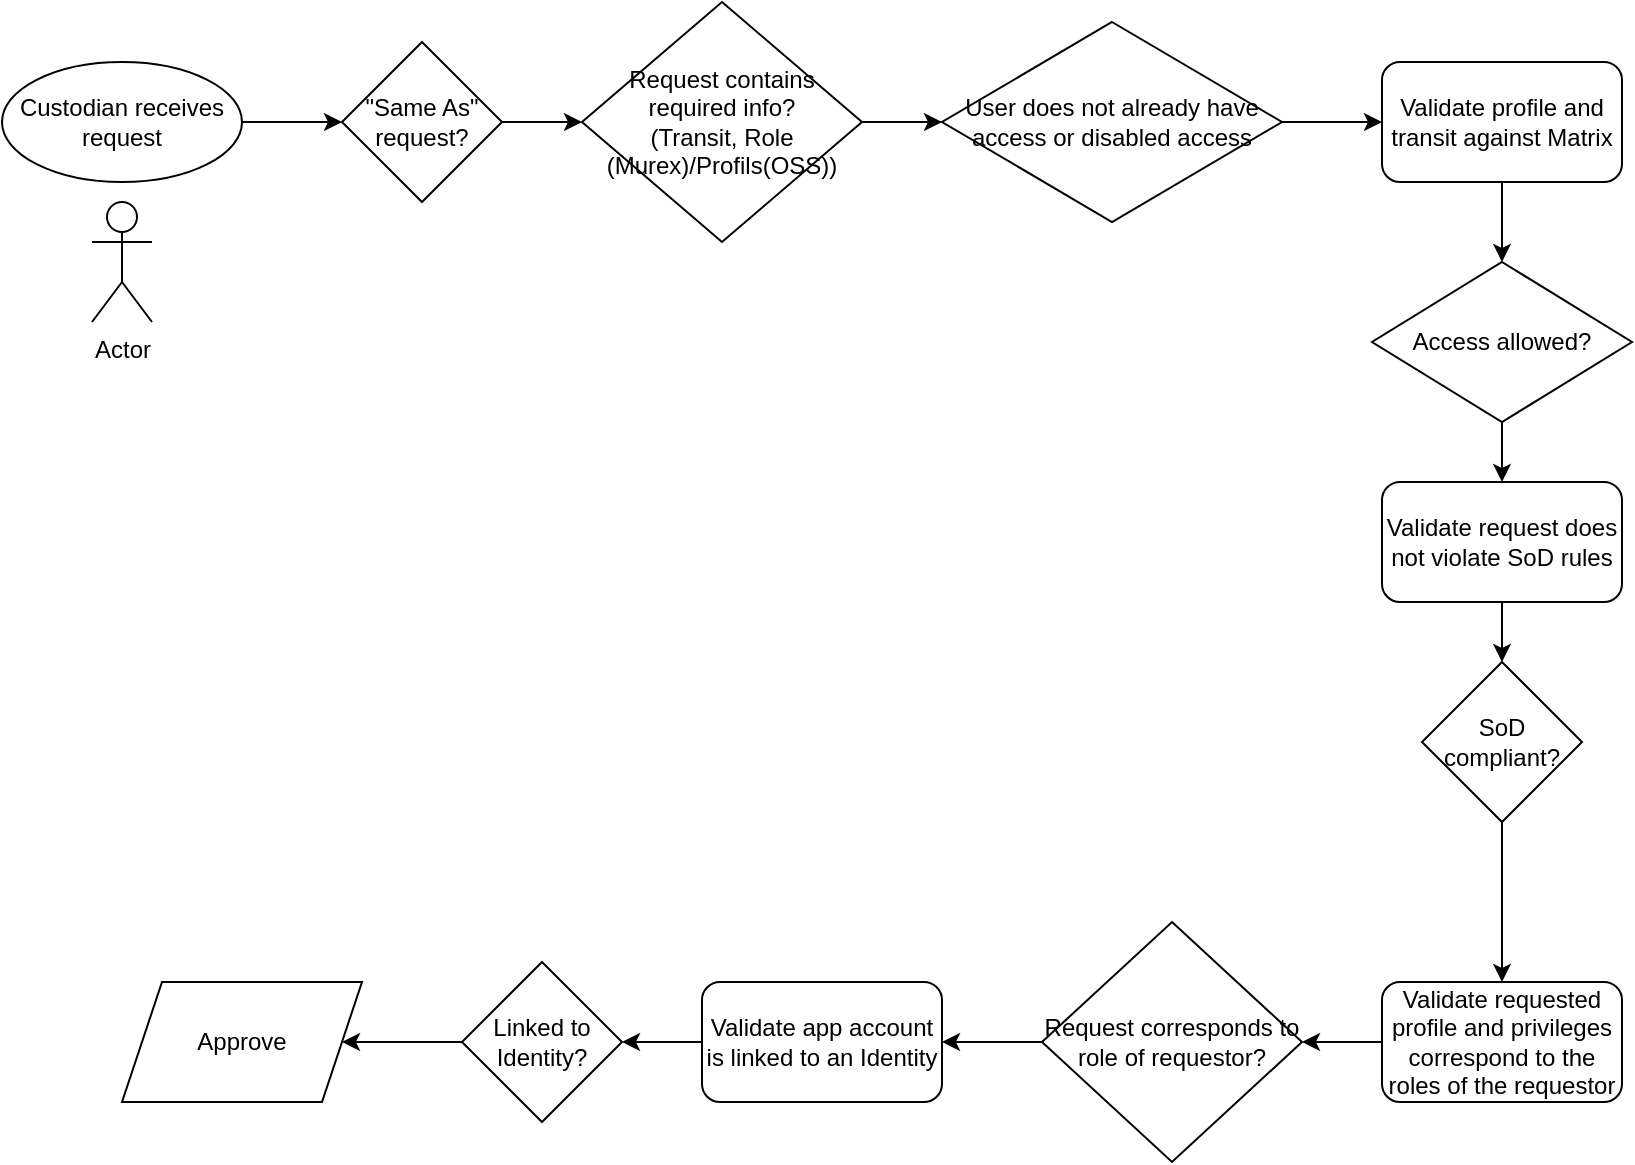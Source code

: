 <mxfile version="28.1.2" pages="2">
  <diagram name="Page-1" id="SLu7DXVCthIox0x1R9XY">
    <mxGraphModel dx="1426" dy="739" grid="1" gridSize="10" guides="1" tooltips="1" connect="1" arrows="1" fold="1" page="1" pageScale="1" pageWidth="850" pageHeight="1100" math="0" shadow="0">
      <root>
        <mxCell id="0" />
        <mxCell id="1" parent="0" />
        <mxCell id="9U3W19fiR-UsPEiCzLRF-3" value="" style="edgeStyle=orthogonalEdgeStyle;rounded=0;orthogonalLoop=1;jettySize=auto;html=1;" parent="1" edge="1">
          <mxGeometry relative="1" as="geometry">
            <mxPoint x="130" y="110" as="sourcePoint" />
            <mxPoint x="190" y="110" as="targetPoint" />
          </mxGeometry>
        </mxCell>
        <mxCell id="QLk6kvNGUpyDc85TiMKw-9" value="" style="edgeStyle=orthogonalEdgeStyle;rounded=0;orthogonalLoop=1;jettySize=auto;html=1;" edge="1" parent="1" source="9U3W19fiR-UsPEiCzLRF-8" target="QLk6kvNGUpyDc85TiMKw-7">
          <mxGeometry relative="1" as="geometry" />
        </mxCell>
        <mxCell id="9U3W19fiR-UsPEiCzLRF-8" value="Validate profile and transit against Matrix" style="rounded=1;whiteSpace=wrap;html=1;" parent="1" vertex="1">
          <mxGeometry x="710" y="80" width="120" height="60" as="geometry" />
        </mxCell>
        <mxCell id="QLk6kvNGUpyDc85TiMKw-17" value="" style="edgeStyle=orthogonalEdgeStyle;rounded=0;orthogonalLoop=1;jettySize=auto;html=1;" edge="1" parent="1" source="9U3W19fiR-UsPEiCzLRF-10" target="QLk6kvNGUpyDc85TiMKw-11">
          <mxGeometry relative="1" as="geometry" />
        </mxCell>
        <mxCell id="9U3W19fiR-UsPEiCzLRF-10" value="&lt;div&gt;Validate request does not violate SoD rules&lt;/div&gt;" style="rounded=1;whiteSpace=wrap;html=1;" parent="1" vertex="1">
          <mxGeometry x="710" y="290" width="120" height="60" as="geometry" />
        </mxCell>
        <mxCell id="9U3W19fiR-UsPEiCzLRF-15" value="" style="edgeStyle=orthogonalEdgeStyle;rounded=0;orthogonalLoop=1;jettySize=auto;html=1;" parent="1" source="QLk6kvNGUpyDc85TiMKw-18" target="9U3W19fiR-UsPEiCzLRF-14" edge="1">
          <mxGeometry relative="1" as="geometry" />
        </mxCell>
        <mxCell id="9U3W19fiR-UsPEiCzLRF-12" value="Validate requested profile and privileges correspond to the roles of the requestor" style="rounded=1;whiteSpace=wrap;html=1;" parent="1" vertex="1">
          <mxGeometry x="710" y="540" width="120" height="60" as="geometry" />
        </mxCell>
        <mxCell id="QLk6kvNGUpyDc85TiMKw-23" value="" style="edgeStyle=orthogonalEdgeStyle;rounded=0;orthogonalLoop=1;jettySize=auto;html=1;" edge="1" parent="1" source="9U3W19fiR-UsPEiCzLRF-14" target="QLk6kvNGUpyDc85TiMKw-20">
          <mxGeometry relative="1" as="geometry" />
        </mxCell>
        <mxCell id="9U3W19fiR-UsPEiCzLRF-14" value="Validate app account is linked to an Identity" style="rounded=1;whiteSpace=wrap;html=1;" parent="1" vertex="1">
          <mxGeometry x="370" y="540" width="120" height="60" as="geometry" />
        </mxCell>
        <mxCell id="QLk6kvNGUpyDc85TiMKw-1" value="Custodian receives request" style="ellipse;whiteSpace=wrap;html=1;" vertex="1" parent="1">
          <mxGeometry x="20" y="80" width="120" height="60" as="geometry" />
        </mxCell>
        <mxCell id="QLk6kvNGUpyDc85TiMKw-4" value="" style="edgeStyle=orthogonalEdgeStyle;rounded=0;orthogonalLoop=1;jettySize=auto;html=1;" edge="1" parent="1" source="QLk6kvNGUpyDc85TiMKw-2" target="QLk6kvNGUpyDc85TiMKw-3">
          <mxGeometry relative="1" as="geometry" />
        </mxCell>
        <mxCell id="QLk6kvNGUpyDc85TiMKw-2" value="&lt;div&gt;&quot;Same As&quot;&lt;/div&gt;&lt;div&gt;request?&lt;/div&gt;" style="rhombus;whiteSpace=wrap;html=1;" vertex="1" parent="1">
          <mxGeometry x="190" y="70" width="80" height="80" as="geometry" />
        </mxCell>
        <mxCell id="QLk6kvNGUpyDc85TiMKw-6" value="" style="edgeStyle=orthogonalEdgeStyle;rounded=0;orthogonalLoop=1;jettySize=auto;html=1;" edge="1" parent="1" source="QLk6kvNGUpyDc85TiMKw-3" target="QLk6kvNGUpyDc85TiMKw-5">
          <mxGeometry relative="1" as="geometry" />
        </mxCell>
        <mxCell id="QLk6kvNGUpyDc85TiMKw-3" value="&lt;div&gt;Request contains required info?&lt;/div&gt;&lt;div&gt;(Transit, Role (Murex)/Profils(OSS))&lt;/div&gt;" style="rhombus;whiteSpace=wrap;html=1;" vertex="1" parent="1">
          <mxGeometry x="310" y="50" width="140" height="120" as="geometry" />
        </mxCell>
        <mxCell id="QLk6kvNGUpyDc85TiMKw-8" value="" style="edgeStyle=orthogonalEdgeStyle;rounded=0;orthogonalLoop=1;jettySize=auto;html=1;" edge="1" parent="1" source="QLk6kvNGUpyDc85TiMKw-5" target="9U3W19fiR-UsPEiCzLRF-8">
          <mxGeometry relative="1" as="geometry" />
        </mxCell>
        <mxCell id="QLk6kvNGUpyDc85TiMKw-5" value="&lt;div&gt;User does not already have access or disabled access&lt;/div&gt;" style="rhombus;whiteSpace=wrap;html=1;" vertex="1" parent="1">
          <mxGeometry x="490" y="60" width="170" height="100" as="geometry" />
        </mxCell>
        <mxCell id="QLk6kvNGUpyDc85TiMKw-10" value="" style="edgeStyle=orthogonalEdgeStyle;rounded=0;orthogonalLoop=1;jettySize=auto;html=1;" edge="1" parent="1" source="QLk6kvNGUpyDc85TiMKw-7" target="9U3W19fiR-UsPEiCzLRF-10">
          <mxGeometry relative="1" as="geometry" />
        </mxCell>
        <mxCell id="QLk6kvNGUpyDc85TiMKw-7" value="Access allowed?" style="rhombus;whiteSpace=wrap;html=1;" vertex="1" parent="1">
          <mxGeometry x="705" y="180" width="130" height="80" as="geometry" />
        </mxCell>
        <mxCell id="QLk6kvNGUpyDc85TiMKw-12" value="" style="edgeStyle=orthogonalEdgeStyle;rounded=0;orthogonalLoop=1;jettySize=auto;html=1;" edge="1" parent="1" source="QLk6kvNGUpyDc85TiMKw-11" target="9U3W19fiR-UsPEiCzLRF-12">
          <mxGeometry relative="1" as="geometry" />
        </mxCell>
        <mxCell id="QLk6kvNGUpyDc85TiMKw-11" value="SoD compliant?" style="rhombus;whiteSpace=wrap;html=1;" vertex="1" parent="1">
          <mxGeometry x="730" y="380" width="80" height="80" as="geometry" />
        </mxCell>
        <mxCell id="QLk6kvNGUpyDc85TiMKw-15" value="Actor" style="shape=umlActor;verticalLabelPosition=bottom;verticalAlign=top;html=1;outlineConnect=0;" vertex="1" parent="1">
          <mxGeometry x="65" y="150" width="30" height="60" as="geometry" />
        </mxCell>
        <mxCell id="QLk6kvNGUpyDc85TiMKw-16" value="Approve" style="shape=parallelogram;perimeter=parallelogramPerimeter;whiteSpace=wrap;html=1;fixedSize=1;" vertex="1" parent="1">
          <mxGeometry x="80" y="540" width="120" height="60" as="geometry" />
        </mxCell>
        <mxCell id="QLk6kvNGUpyDc85TiMKw-19" value="" style="edgeStyle=orthogonalEdgeStyle;rounded=0;orthogonalLoop=1;jettySize=auto;html=1;" edge="1" parent="1" source="9U3W19fiR-UsPEiCzLRF-12" target="QLk6kvNGUpyDc85TiMKw-18">
          <mxGeometry relative="1" as="geometry">
            <mxPoint x="710" y="570" as="sourcePoint" />
            <mxPoint x="560" y="570" as="targetPoint" />
          </mxGeometry>
        </mxCell>
        <mxCell id="QLk6kvNGUpyDc85TiMKw-18" value="Request corresponds to role of requestor?" style="rhombus;whiteSpace=wrap;html=1;" vertex="1" parent="1">
          <mxGeometry x="540" y="510" width="130" height="120" as="geometry" />
        </mxCell>
        <mxCell id="QLk6kvNGUpyDc85TiMKw-24" value="" style="edgeStyle=orthogonalEdgeStyle;rounded=0;orthogonalLoop=1;jettySize=auto;html=1;" edge="1" parent="1" source="QLk6kvNGUpyDc85TiMKw-20" target="QLk6kvNGUpyDc85TiMKw-16">
          <mxGeometry relative="1" as="geometry" />
        </mxCell>
        <mxCell id="QLk6kvNGUpyDc85TiMKw-20" value="Linked to Identity?" style="rhombus;whiteSpace=wrap;html=1;" vertex="1" parent="1">
          <mxGeometry x="250" y="530" width="80" height="80" as="geometry" />
        </mxCell>
      </root>
    </mxGraphModel>
  </diagram>
  <diagram id="JQJtrtzLH4kyBFDLfcLH" name="Page-2">
    <mxGraphModel dx="1426" dy="739" grid="1" gridSize="10" guides="1" tooltips="1" connect="1" arrows="1" fold="1" page="1" pageScale="1" pageWidth="850" pageHeight="1100" math="0" shadow="0">
      <root>
        <mxCell id="0" />
        <mxCell id="1" parent="0" />
        <mxCell id="_BwGVy0RAUE7Yi0t-pad-1" value="Validate profile and transit against Matrix" style="rounded=1;whiteSpace=wrap;html=1;" vertex="1" parent="1">
          <mxGeometry x="50" y="50" width="120" height="60" as="geometry" />
        </mxCell>
      </root>
    </mxGraphModel>
  </diagram>
</mxfile>
